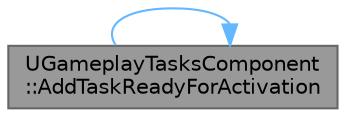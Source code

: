 digraph "UGameplayTasksComponent::AddTaskReadyForActivation"
{
 // INTERACTIVE_SVG=YES
 // LATEX_PDF_SIZE
  bgcolor="transparent";
  edge [fontname=Helvetica,fontsize=10,labelfontname=Helvetica,labelfontsize=10];
  node [fontname=Helvetica,fontsize=10,shape=box,height=0.2,width=0.4];
  rankdir="LR";
  Node1 [id="Node000001",label="UGameplayTasksComponent\l::AddTaskReadyForActivation",height=0.2,width=0.4,color="gray40", fillcolor="grey60", style="filled", fontcolor="black",tooltip="processes the task and figures out if it should get triggered instantly or wait based on task's Requi..."];
  Node1 -> Node1 [id="edge1_Node000001_Node000001",color="steelblue1",style="solid",tooltip=" "];
}
